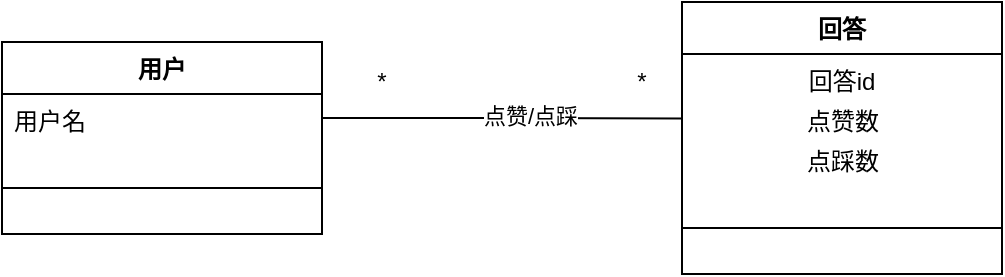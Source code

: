 <mxfile version="13.5.7" type="device"><diagram id="j6wn8uMKg4IMuMm0zsrq" name="第 1 页"><mxGraphModel dx="1024" dy="592" grid="1" gridSize="10" guides="1" tooltips="1" connect="1" arrows="1" fold="1" page="1" pageScale="1" pageWidth="827" pageHeight="1169" math="0" shadow="0"><root><mxCell id="0"/><mxCell id="1" parent="0"/><mxCell id="RB9iHQxRLQyCGZOZhoA9-5" value="用户" style="swimlane;fontStyle=1;align=center;verticalAlign=top;childLayout=stackLayout;horizontal=1;startSize=26;horizontalStack=0;resizeParent=1;resizeParentMax=0;resizeLast=0;collapsible=1;marginBottom=0;" vertex="1" parent="1"><mxGeometry x="90" y="230" width="160" height="96" as="geometry"/></mxCell><mxCell id="RB9iHQxRLQyCGZOZhoA9-6" value="用户名" style="text;strokeColor=none;fillColor=none;align=left;verticalAlign=top;spacingLeft=4;spacingRight=4;overflow=hidden;rotatable=0;points=[[0,0.5],[1,0.5]];portConstraint=eastwest;" vertex="1" parent="RB9iHQxRLQyCGZOZhoA9-5"><mxGeometry y="26" width="160" height="24" as="geometry"/></mxCell><mxCell id="RB9iHQxRLQyCGZOZhoA9-7" value="" style="line;strokeWidth=1;fillColor=none;align=left;verticalAlign=middle;spacingTop=-1;spacingLeft=3;spacingRight=3;rotatable=0;labelPosition=right;points=[];portConstraint=eastwest;" vertex="1" parent="RB9iHQxRLQyCGZOZhoA9-5"><mxGeometry y="50" width="160" height="46" as="geometry"/></mxCell><mxCell id="RB9iHQxRLQyCGZOZhoA9-10" style="edgeStyle=orthogonalEdgeStyle;rounded=0;orthogonalLoop=1;jettySize=auto;html=1;exitX=1;exitY=0.5;exitDx=0;exitDy=0;entryX=0.002;entryY=0.41;entryDx=0;entryDy=0;entryPerimeter=0;endArrow=none;endFill=0;" edge="1" parent="1" source="RB9iHQxRLQyCGZOZhoA9-6" target="RB9iHQxRLQyCGZOZhoA9-8"><mxGeometry relative="1" as="geometry"/></mxCell><mxCell id="RB9iHQxRLQyCGZOZhoA9-11" value="点赞/点踩" style="edgeLabel;html=1;align=center;verticalAlign=middle;resizable=0;points=[];" vertex="1" connectable="0" parent="RB9iHQxRLQyCGZOZhoA9-10"><mxGeometry x="0.148" y="1" relative="1" as="geometry"><mxPoint as="offset"/></mxGeometry></mxCell><mxCell id="RB9iHQxRLQyCGZOZhoA9-1" value="回答" style="swimlane;fontStyle=1;align=center;verticalAlign=top;childLayout=stackLayout;horizontal=1;startSize=26;horizontalStack=0;resizeParent=1;resizeParentMax=0;resizeLast=0;collapsible=1;marginBottom=0;" vertex="1" parent="1"><mxGeometry x="430" y="210" width="160" height="136" as="geometry"/></mxCell><mxCell id="RB9iHQxRLQyCGZOZhoA9-2" value="回答id" style="text;strokeColor=none;fillColor=none;align=center;verticalAlign=top;spacingLeft=4;spacingRight=4;overflow=hidden;rotatable=0;points=[[0,0.5],[1,0.5]];portConstraint=eastwest;" vertex="1" parent="RB9iHQxRLQyCGZOZhoA9-1"><mxGeometry y="26" width="160" height="24" as="geometry"/></mxCell><mxCell id="RB9iHQxRLQyCGZOZhoA9-8" value="点赞数" style="text;html=1;align=center;verticalAlign=middle;resizable=0;points=[];autosize=1;" vertex="1" parent="RB9iHQxRLQyCGZOZhoA9-1"><mxGeometry y="50" width="160" height="20" as="geometry"/></mxCell><mxCell id="RB9iHQxRLQyCGZOZhoA9-9" value="点踩数" style="text;html=1;align=center;verticalAlign=middle;resizable=0;points=[];autosize=1;" vertex="1" parent="RB9iHQxRLQyCGZOZhoA9-1"><mxGeometry y="70" width="160" height="20" as="geometry"/></mxCell><mxCell id="RB9iHQxRLQyCGZOZhoA9-3" value="" style="line;strokeWidth=1;fillColor=none;align=left;verticalAlign=middle;spacingTop=-1;spacingLeft=3;spacingRight=3;rotatable=0;labelPosition=right;points=[];portConstraint=eastwest;" vertex="1" parent="RB9iHQxRLQyCGZOZhoA9-1"><mxGeometry y="90" width="160" height="46" as="geometry"/></mxCell><mxCell id="RB9iHQxRLQyCGZOZhoA9-12" value="*" style="text;html=1;strokeColor=none;fillColor=none;align=center;verticalAlign=middle;whiteSpace=wrap;rounded=0;" vertex="1" parent="1"><mxGeometry x="260" y="240" width="40" height="20" as="geometry"/></mxCell><mxCell id="RB9iHQxRLQyCGZOZhoA9-13" value="*" style="text;html=1;strokeColor=none;fillColor=none;align=center;verticalAlign=middle;whiteSpace=wrap;rounded=0;" vertex="1" parent="1"><mxGeometry x="390" y="240" width="40" height="20" as="geometry"/></mxCell></root></mxGraphModel></diagram></mxfile>